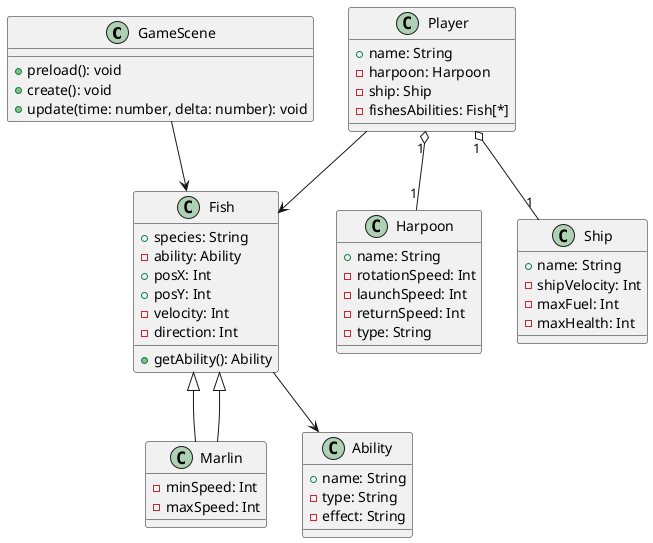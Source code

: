 @startuml

' ==== Classes ====

class GameScene {    
    +preload(): void
    +create(): void
    +update(time: number, delta: number): void
}

class Fish{
    +species: String
    -ability: Ability    
    +posX: Int
    +posY: Int
    -velocity: Int
    -direction: Int
    +getAbility(): Ability
}

class Marlin extends Fish {
    -minSpeed: Int
    -maxSpeed: Int
}

class Ability {
    +name: String
    -type: String
    -effect: String
}

class Harpoon {
    +name: String
    -rotationSpeed: Int
    -launchSpeed: Int
    -returnSpeed: Int
    -type: String    
}

class Ship{
    +name: String
    -shipVelocity: Int
    -maxFuel: Int
    -maxHealth: Int
}

class Player {
    +name: String
    -harpoon: Harpoon
    -ship: Ship
    -fishesAbilities: Fish[*]

}
' ==== Relations ====

GameScene --> Fish
Fish --> Ability
Marlin --|> Fish
Player "1" o-- "1" Harpoon
Player "1" o-- "1" Ship
Player --> Fish 

@enduml